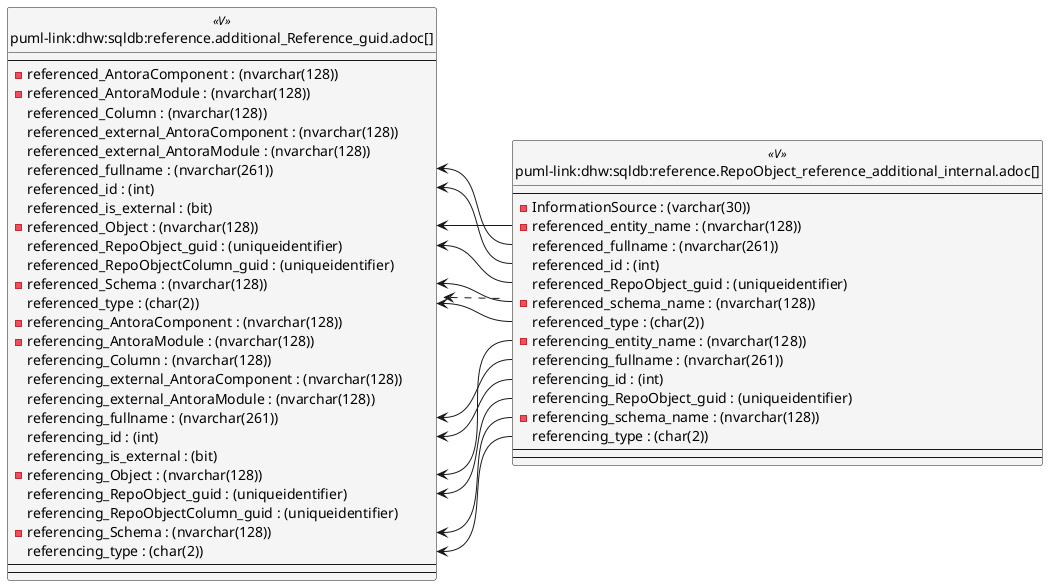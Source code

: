 @startuml
left to right direction
'top to bottom direction
hide circle
'avoide "." issues:
set namespaceSeparator none


skinparam class {
  BackgroundColor White
  BackgroundColor<<FN>> Yellow
  BackgroundColor<<FS>> Yellow
  BackgroundColor<<FT>> LightGray
  BackgroundColor<<IF>> Yellow
  BackgroundColor<<IS>> Yellow
  BackgroundColor<<P>> Aqua
  BackgroundColor<<PC>> Aqua
  BackgroundColor<<SN>> Yellow
  BackgroundColor<<SO>> SlateBlue
  BackgroundColor<<TF>> LightGray
  BackgroundColor<<TR>> Tomato
  BackgroundColor<<U>> White
  BackgroundColor<<V>> WhiteSmoke
  BackgroundColor<<X>> Aqua
  BackgroundColor<<external>> AliceBlue
}


entity "puml-link:dhw:sqldb:reference.additional_Reference_guid.adoc[]" as reference.additional_Reference_guid << V >> {
  --
  - referenced_AntoraComponent : (nvarchar(128))
  - referenced_AntoraModule : (nvarchar(128))
  referenced_Column : (nvarchar(128))
  referenced_external_AntoraComponent : (nvarchar(128))
  referenced_external_AntoraModule : (nvarchar(128))
  referenced_fullname : (nvarchar(261))
  referenced_id : (int)
  referenced_is_external : (bit)
  - referenced_Object : (nvarchar(128))
  referenced_RepoObject_guid : (uniqueidentifier)
  referenced_RepoObjectColumn_guid : (uniqueidentifier)
  - referenced_Schema : (nvarchar(128))
  referenced_type : (char(2))
  - referencing_AntoraComponent : (nvarchar(128))
  - referencing_AntoraModule : (nvarchar(128))
  referencing_Column : (nvarchar(128))
  referencing_external_AntoraComponent : (nvarchar(128))
  referencing_external_AntoraModule : (nvarchar(128))
  referencing_fullname : (nvarchar(261))
  referencing_id : (int)
  referencing_is_external : (bit)
  - referencing_Object : (nvarchar(128))
  referencing_RepoObject_guid : (uniqueidentifier)
  referencing_RepoObjectColumn_guid : (uniqueidentifier)
  - referencing_Schema : (nvarchar(128))
  referencing_type : (char(2))
  --
  --
}

entity "puml-link:dhw:sqldb:reference.RepoObject_reference_additional_internal.adoc[]" as reference.RepoObject_reference_additional_internal << V >> {
  --
  - InformationSource : (varchar(30))
  - referenced_entity_name : (nvarchar(128))
  referenced_fullname : (nvarchar(261))
  referenced_id : (int)
  referenced_RepoObject_guid : (uniqueidentifier)
  - referenced_schema_name : (nvarchar(128))
  referenced_type : (char(2))
  - referencing_entity_name : (nvarchar(128))
  referencing_fullname : (nvarchar(261))
  referencing_id : (int)
  referencing_RepoObject_guid : (uniqueidentifier)
  - referencing_schema_name : (nvarchar(128))
  referencing_type : (char(2))
  --
  --
}

reference.additional_Reference_guid <.. reference.RepoObject_reference_additional_internal
"reference.additional_Reference_guid::referenced_fullname" <-- "reference.RepoObject_reference_additional_internal::referenced_fullname"
"reference.additional_Reference_guid::referenced_id" <-- "reference.RepoObject_reference_additional_internal::referenced_id"
"reference.additional_Reference_guid::referenced_Object" <-- "reference.RepoObject_reference_additional_internal::referenced_entity_name"
"reference.additional_Reference_guid::referenced_RepoObject_guid" <-- "reference.RepoObject_reference_additional_internal::referenced_RepoObject_guid"
"reference.additional_Reference_guid::referenced_Schema" <-- "reference.RepoObject_reference_additional_internal::referenced_schema_name"
"reference.additional_Reference_guid::referenced_type" <-- "reference.RepoObject_reference_additional_internal::referenced_type"
"reference.additional_Reference_guid::referencing_fullname" <-- "reference.RepoObject_reference_additional_internal::referencing_fullname"
"reference.additional_Reference_guid::referencing_id" <-- "reference.RepoObject_reference_additional_internal::referencing_id"
"reference.additional_Reference_guid::referencing_Object" <-- "reference.RepoObject_reference_additional_internal::referencing_entity_name"
"reference.additional_Reference_guid::referencing_RepoObject_guid" <-- "reference.RepoObject_reference_additional_internal::referencing_RepoObject_guid"
"reference.additional_Reference_guid::referencing_Schema" <-- "reference.RepoObject_reference_additional_internal::referencing_schema_name"
"reference.additional_Reference_guid::referencing_type" <-- "reference.RepoObject_reference_additional_internal::referencing_type"
@enduml

